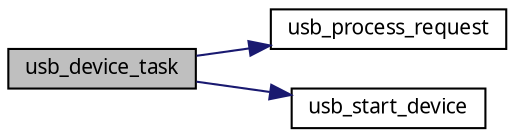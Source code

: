 digraph G
{
  edge [fontname="FreeSans.ttf",fontsize=10,labelfontname="FreeSans.ttf",labelfontsize=10];
  node [fontname="FreeSans.ttf",fontsize=10,shape=record];
  rankdir=LR;
  Node1 [label="usb_device_task",height=0.2,width=0.4,color="black", fillcolor="grey75", style="filled" fontcolor="black"];
  Node1 -> Node2 [color="midnightblue",fontsize=10,style="solid",fontname="FreeSans.ttf"];
  Node2 [label="usb_process_request",height=0.2,width=0.4,color="black", fillcolor="white", style="filled",URL="$a00089.html#g3a56939c3d898bcbbc8208297dccfe93"];
  Node1 -> Node3 [color="midnightblue",fontsize=10,style="solid",fontname="FreeSans.ttf"];
  Node3 [label="usb_start_device",height=0.2,width=0.4,color="black", fillcolor="white", style="filled",URL="$a00088.html#g3384a2b4d7c3cf2702b11ec8aaa39223"];
}
